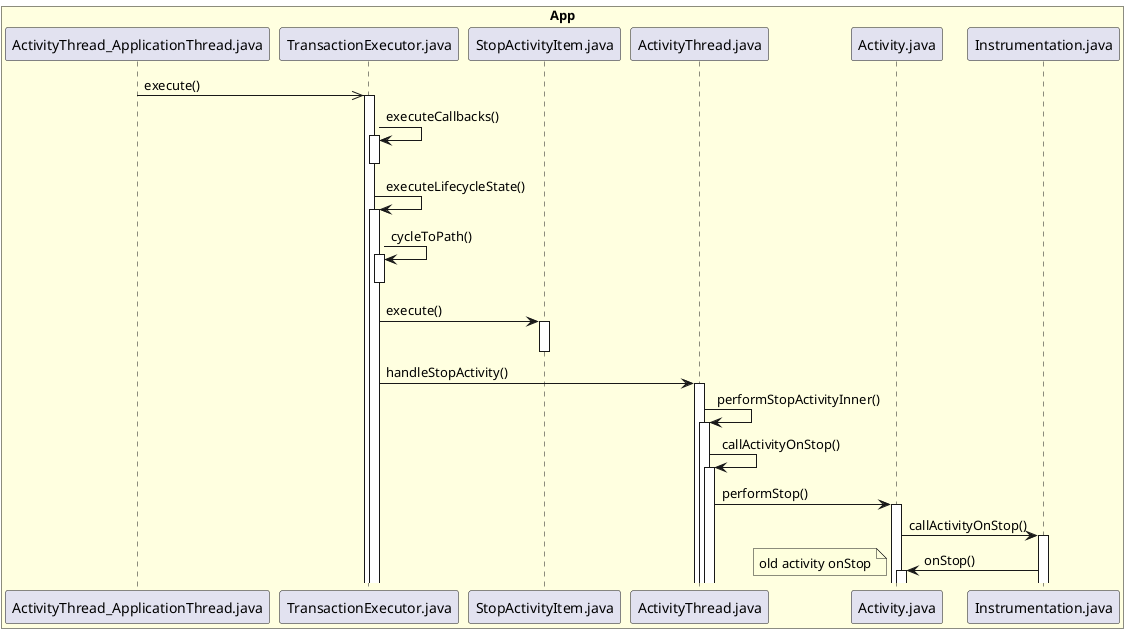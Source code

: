 @startuml

box "App" #LightYellow
participant ActivityThread_ApplicationThread.java
participant TransactionExecutor.java
participant StopActivityItem.java
participant ActivityThread.java
participant Activity.java
participant Instrumentation.java
end box

ActivityThread_ApplicationThread.java ->> TransactionExecutor.java:execute()
activate TransactionExecutor.java
TransactionExecutor.java -> TransactionExecutor.java:executeCallbacks()
activate TransactionExecutor.java
deactivate TransactionExecutor.java
TransactionExecutor.java -> TransactionExecutor.java:executeLifecycleState()
activate TransactionExecutor.java
TransactionExecutor.java -> TransactionExecutor.java:cycleToPath()
activate TransactionExecutor.java
deactivate TransactionExecutor.java
TransactionExecutor.java -> StopActivityItem.java:execute()
activate StopActivityItem.java
deactivate StopActivityItem.java
TransactionExecutor.java -> ActivityThread.java:handleStopActivity()
activate ActivityThread.java
ActivityThread.java -> ActivityThread.java:performStopActivityInner()
activate ActivityThread.java
ActivityThread.java -> ActivityThread.java:callActivityOnStop()
activate ActivityThread.java
ActivityThread.java -> Activity.java:performStop()
activate Activity.java
Activity.java -> Instrumentation.java:callActivityOnStop()
activate Instrumentation.java
Instrumentation.java -> Activity.java:onStop()
activate Activity.java
note left: old activity onStop



@enduml